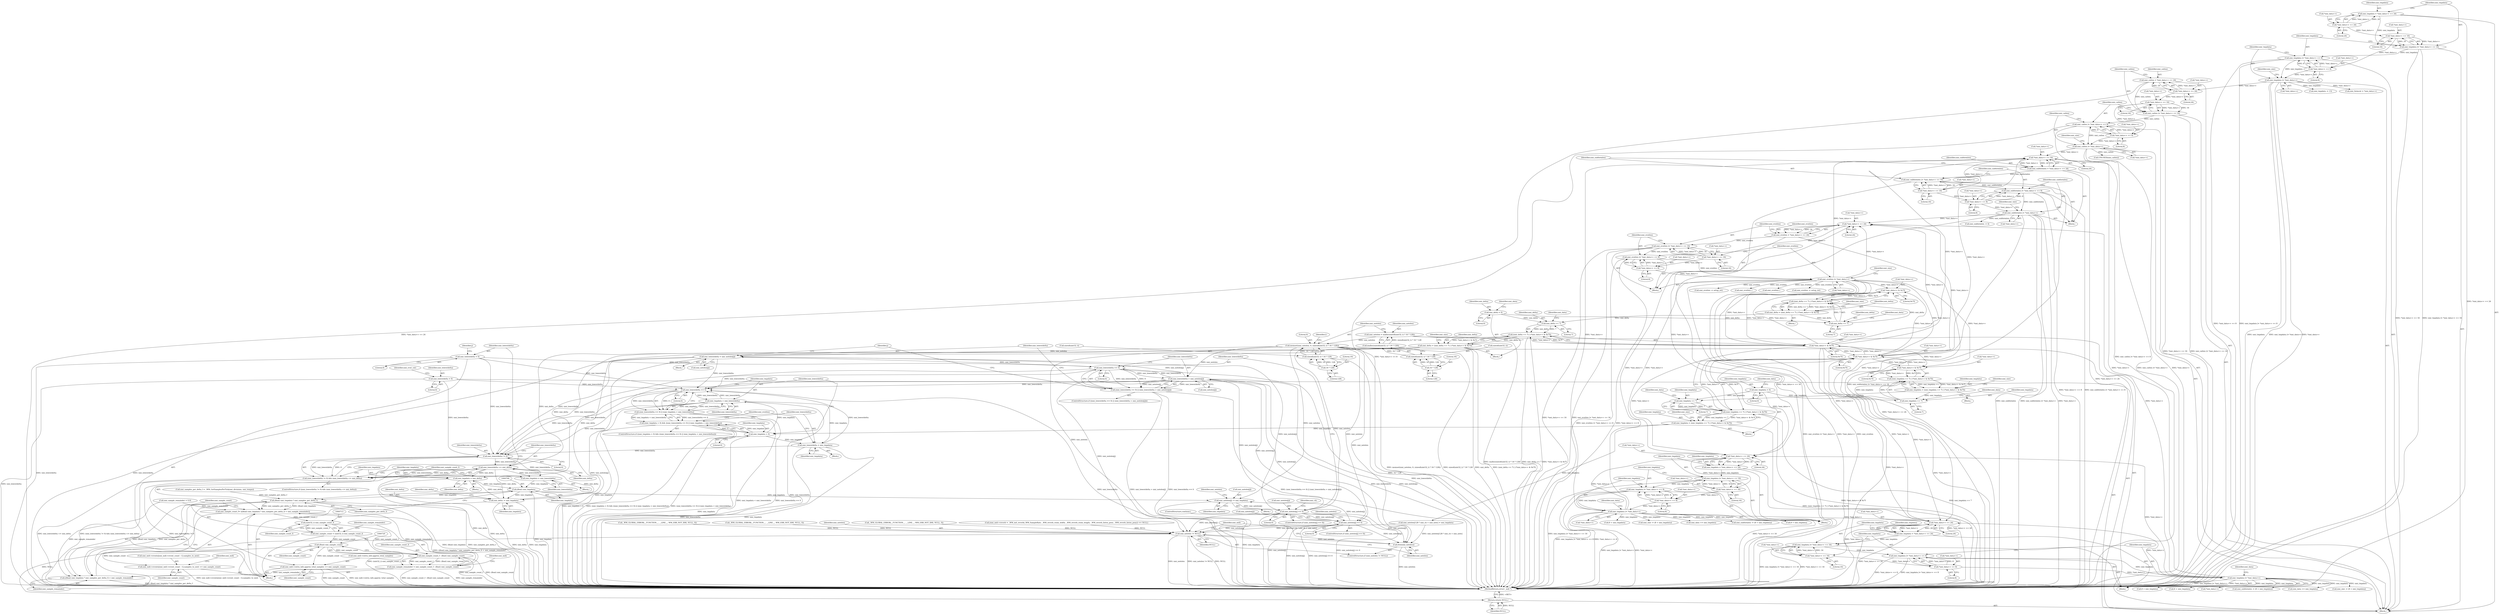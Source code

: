 digraph "0_wildmidi_660b513d99bced8783a4a5984ac2f742c74ebbdd_3@pointer" {
"1000806" [label="(Call,xmi_lowestdelta = xmi_notelen[j])"];
"1000800" [label="(Call,xmi_lowestdelta > xmi_notelen[j])"];
"1000797" [label="(Call,xmi_lowestdelta == 0)"];
"1000806" [label="(Call,xmi_lowestdelta = xmi_notelen[j])"];
"1000390" [label="(Call,memset(xmi_notelen, 0, (sizeof(uint32_t) * 16 * 128)))"];
"1000381" [label="(Call,xmi_notelen = malloc(sizeof(uint32_t) * 16 * 128))"];
"1000383" [label="(Call,malloc(sizeof(uint32_t) * 16 * 128))"];
"1000384" [label="(Call,sizeof(uint32_t) * 16 * 128)"];
"1000387" [label="(Call,16 * 128)"];
"1000393" [label="(Call,sizeof(uint32_t) * 16 * 128)"];
"1000396" [label="(Call,16 * 128)"];
"1000770" [label="(Call,xmi_notelen[j] == 0)"];
"1000764" [label="(Call,xmi_notelen[j] -= xmi_tmpdata)"];
"1000705" [label="(Call,(float) xmi_tmpdata)"];
"1000698" [label="(Call,xmi_tmpdata = xmi_delta)"];
"1000665" [label="(Call,xmi_delta = (xmi_delta << 7) | (*xmi_data++ & 0x7f))"];
"1000667" [label="(Call,(xmi_delta << 7) | (*xmi_data++ & 0x7f))"];
"1000668" [label="(Call,xmi_delta << 7)"];
"1000648" [label="(Call,xmi_delta = (xmi_delta << 7) | (*xmi_data++ & 0x7f))"];
"1000650" [label="(Call,(xmi_delta << 7) | (*xmi_data++ & 0x7f))"];
"1000651" [label="(Call,xmi_delta << 7)"];
"1000633" [label="(Call,xmi_delta = 0)"];
"1000654" [label="(Call,*xmi_data++ & 0x7f)"];
"1000920" [label="(Call,*xmi_data++ & 0x7f)"];
"1000903" [label="(Call,*xmi_data++ & 0x7f)"];
"1000614" [label="(Call,xmi_evntlen |= *xmi_data++)"];
"1000607" [label="(Call,xmi_evntlen |= *xmi_data++ << 8)"];
"1000600" [label="(Call,xmi_evntlen |= *xmi_data++ << 16)"];
"1000593" [label="(Call,xmi_evntlen = *xmi_data++ << 24)"];
"1000595" [label="(Call,*xmi_data++ << 24)"];
"1000512" [label="(Call,xmi_tmpdata |= *xmi_data++)"];
"1000505" [label="(Call,xmi_tmpdata |= *xmi_data++ << 8)"];
"1000498" [label="(Call,xmi_tmpdata |= *xmi_data++ << 16)"];
"1000491" [label="(Call,xmi_tmpdata = *xmi_data++ << 24)"];
"1000493" [label="(Call,*xmi_data++ << 24)"];
"1000671" [label="(Call,*xmi_data++ & 0x7f)"];
"1000562" [label="(Call,xmi_tmpdata |= *xmi_data++)"];
"1000555" [label="(Call,xmi_tmpdata |= *xmi_data++ << 8)"];
"1000548" [label="(Call,xmi_tmpdata |= *xmi_data++ << 16)"];
"1000541" [label="(Call,xmi_tmpdata = *xmi_data++ << 24)"];
"1000543" [label="(Call,*xmi_data++ << 24)"];
"1000449" [label="(Call,xmi_subformlen |= *xmi_data++)"];
"1000442" [label="(Call,xmi_subformlen |= *xmi_data++ << 8)"];
"1000435" [label="(Call,xmi_subformlen |= *xmi_data++ << 16)"];
"1000428" [label="(Call,xmi_subformlen = *xmi_data++ << 24)"];
"1000430" [label="(Call,*xmi_data++ << 24)"];
"1000337" [label="(Call,xmi_catlen |= *xmi_data++)"];
"1000330" [label="(Call,xmi_catlen |= *xmi_data++ << 8)"];
"1000323" [label="(Call,xmi_catlen |= *xmi_data++ << 16)"];
"1000316" [label="(Call,xmi_catlen = *xmi_data++ << 24)"];
"1000318" [label="(Call,*xmi_data++ << 24)"];
"1000233" [label="(Call,xmi_tmpdata |= *xmi_data++)"];
"1000226" [label="(Call,xmi_tmpdata |= *xmi_data++ << 8)"];
"1000219" [label="(Call,xmi_tmpdata |= *xmi_data++ << 16)"];
"1000212" [label="(Call,xmi_tmpdata = *xmi_data++ << 24)"];
"1000214" [label="(Call,*xmi_data++ << 24)"];
"1000221" [label="(Call,*xmi_data++ << 16)"];
"1000228" [label="(Call,*xmi_data++ << 8)"];
"1000325" [label="(Call,*xmi_data++ << 16)"];
"1000332" [label="(Call,*xmi_data++ << 8)"];
"1000437" [label="(Call,*xmi_data++ << 16)"];
"1000444" [label="(Call,*xmi_data++ << 8)"];
"1000550" [label="(Call,*xmi_data++ << 16)"];
"1000557" [label="(Call,*xmi_data++ << 8)"];
"1000500" [label="(Call,*xmi_data++ << 16)"];
"1000507" [label="(Call,*xmi_data++ << 8)"];
"1000602" [label="(Call,*xmi_data++ << 16)"];
"1000609" [label="(Call,*xmi_data++ << 8)"];
"1000811" [label="(Call,xmi_delta -= xmi_tmpdata)"];
"1000689" [label="(Call,xmi_lowestdelta <= xmi_delta)"];
"1000686" [label="(Call,xmi_lowestdelta != 0)"];
"1000185" [label="(Call,xmi_lowestdelta = 0)"];
"1000949" [label="(Call,xmi_tmpdata < xmi_lowestdelta)"];
"1000942" [label="(Call,xmi_tmpdata > 0)"];
"1000914" [label="(Call,xmi_tmpdata = (xmi_tmpdata << 7) | (*xmi_data++ & 0x7f))"];
"1000916" [label="(Call,(xmi_tmpdata << 7) | (*xmi_data++ & 0x7f))"];
"1000917" [label="(Call,xmi_tmpdata << 7)"];
"1000882" [label="(Call,xmi_tmpdata = 0)"];
"1000897" [label="(Call,xmi_tmpdata = (xmi_tmpdata << 7) | (*xmi_data++ & 0x7f))"];
"1000899" [label="(Call,(xmi_tmpdata << 7) | (*xmi_data++ & 0x7f))"];
"1000900" [label="(Call,xmi_tmpdata << 7)"];
"1000946" [label="(Call,xmi_lowestdelta == 0)"];
"1000742" [label="(Call,xmi_lowestdelta = 0)"];
"1000953" [label="(Call,xmi_lowestdelta = xmi_tmpdata)"];
"1000693" [label="(Call,xmi_tmpdata = xmi_lowestdelta)"];
"1000758" [label="(Call,xmi_notelen[j] == 0)"];
"1000685" [label="(Call,(xmi_lowestdelta != 0) && (xmi_lowestdelta <= xmi_delta))"];
"1000704" [label="(Call,(float) xmi_tmpdata * xmi_samples_per_delta_f)"];
"1000701" [label="(Call,xmi_sample_count_f= (((float) xmi_tmpdata * xmi_samples_per_delta_f) + xmi_sample_remainder))"];
"1000712" [label="(Call,(uint32_t) xmi_sample_count_f)"];
"1000710" [label="(Call,xmi_sample_count = (uint32_t) xmi_sample_count_f)"];
"1000719" [label="(Call,(float) xmi_sample_count)"];
"1000717" [label="(Call,xmi_sample_count_f - (float) xmi_sample_count)"];
"1000715" [label="(Call,xmi_sample_remainder = xmi_sample_count_f - (float) xmi_sample_count)"];
"1000703" [label="(Call,((float) xmi_tmpdata * xmi_samples_per_delta_f) + xmi_sample_remainder)"];
"1000722" [label="(Call,xmi_mdi->events[xmi_mdi->event_count - 1].samples_to_next += xmi_sample_count)"];
"1000735" [label="(Call,xmi_mdi->extra_info.approx_total_samples += xmi_sample_count)"];
"1001044" [label="(Call,xmi_notelen != NULL)"];
"1001047" [label="(Call,free(xmi_notelen))"];
"1001057" [label="(Return,return NULL;)"];
"1000796" [label="(Call,(xmi_lowestdelta == 0) || (xmi_lowestdelta > xmi_notelen[j]))"];
"1000945" [label="(Call,(xmi_lowestdelta == 0) || (xmi_tmpdata < xmi_lowestdelta))"];
"1000941" [label="(Call,(xmi_tmpdata > 0) && ((xmi_lowestdelta == 0) || (xmi_tmpdata < xmi_lowestdelta)))"];
"1000572" [label="(Call,8 + xmi_tmpdata)"];
"1000919" [label="(Literal,7)"];
"1001047" [label="(Call,free(xmi_notelen))"];
"1000564" [label="(Call,*xmi_data++)"];
"1000326" [label="(Call,*xmi_data++)"];
"1000385" [label="(Call,sizeof(uint32_t))"];
"1000714" [label="(Identifier,xmi_sample_count_f)"];
"1000796" [label="(Call,(xmi_lowestdelta == 0) || (xmi_lowestdelta > xmi_notelen[j]))"];
"1000711" [label="(Identifier,xmi_sample_count)"];
"1000943" [label="(Identifier,xmi_tmpdata)"];
"1000445" [label="(Call,*xmi_data++)"];
"1000717" [label="(Call,xmi_sample_count_f - (float) xmi_sample_count)"];
"1000220" [label="(Identifier,xmi_tmpdata)"];
"1000741" [label="(Identifier,xmi_sample_count)"];
"1000186" [label="(Identifier,xmi_lowestdelta)"];
"1000232" [label="(Literal,8)"];
"1000522" [label="(Call,8 + xmi_tmpdata)"];
"1000610" [label="(Call,*xmi_data++)"];
"1000212" [label="(Call,xmi_tmpdata = *xmi_data++ << 24)"];
"1000965" [label="(Call,xmi_evntlen -= setup_ret)"];
"1000381" [label="(Call,xmi_notelen = malloc(sizeof(uint32_t) * 16 * 128))"];
"1000652" [label="(Identifier,xmi_delta)"];
"1000487" [label="(Block,)"];
"1000661" [label="(Call,xmi_evntlen--)"];
"1000498" [label="(Call,xmi_tmpdata |= *xmi_data++ << 16)"];
"1000671" [label="(Call,*xmi_data++ & 0x7f)"];
"1000213" [label="(Identifier,xmi_tmpdata)"];
"1000505" [label="(Call,xmi_tmpdata |= *xmi_data++ << 8)"];
"1000944" [label="(Literal,0)"];
"1000695" [label="(Identifier,xmi_lowestdelta)"];
"1000219" [label="(Call,xmi_tmpdata |= *xmi_data++ << 16)"];
"1000688" [label="(Literal,0)"];
"1000858" [label="(Block,)"];
"1000609" [label="(Call,*xmi_data++ << 8)"];
"1000494" [label="(Call,*xmi_data++)"];
"1000390" [label="(Call,memset(xmi_notelen, 0, (sizeof(uint32_t) * 16 * 128)))"];
"1000920" [label="(Call,*xmi_data++ & 0x7f)"];
"1000548" [label="(Call,xmi_tmpdata |= *xmi_data++ << 16)"];
"1000909" [label="(Identifier,xmi_size)"];
"1000747" [label="(Identifier,j)"];
"1000726" [label="(Identifier,xmi_mdi)"];
"1000441" [label="(Literal,16)"];
"1000511" [label="(Literal,8)"];
"1000608" [label="(Identifier,xmi_evntlen)"];
"1000952" [label="(Block,)"];
"1000678" [label="(Call,xmi_evntlen--)"];
"1000635" [label="(Literal,0)"];
"1000541" [label="(Call,xmi_tmpdata = *xmi_data++ << 24)"];
"1000690" [label="(Identifier,xmi_lowestdelta)"];
"1000950" [label="(Identifier,xmi_tmpdata)"];
"1000814" [label="(Identifier,xmi_delta)"];
"1000514" [label="(Call,*xmi_data++)"];
"1000904" [label="(Call,*xmi_data++)"];
"1000228" [label="(Call,*xmi_data++ << 8)"];
"1000948" [label="(Literal,0)"];
"1000587" [label="(Block,)"];
"1000233" [label="(Call,xmi_tmpdata |= *xmi_data++)"];
"1000634" [label="(Identifier,xmi_delta)"];
"1000946" [label="(Call,xmi_lowestdelta == 0)"];
"1000762" [label="(Literal,0)"];
"1000537" [label="(Block,)"];
"1000463" [label="(Call,_WM_GLOBAL_ERROR(__FUNCTION__, __LINE__, WM_ERR_NOT_XMI, NULL, 0))"];
"1000801" [label="(Identifier,xmi_lowestdelta)"];
"1000639" [label="(Identifier,xmi_data)"];
"1000647" [label="(Block,)"];
"1000800" [label="(Call,xmi_lowestdelta > xmi_notelen[j])"];
"1000669" [label="(Identifier,xmi_delta)"];
"1000234" [label="(Identifier,xmi_tmpdata)"];
"1000431" [label="(Call,*xmi_data++)"];
"1000906" [label="(Identifier,xmi_data)"];
"1000709" [label="(Identifier,xmi_sample_remainder)"];
"1000675" [label="(Literal,0x7f)"];
"1001046" [label="(Identifier,NULL)"];
"1001057" [label="(Return,return NULL;)"];
"1000924" [label="(Literal,0x7f)"];
"1000811" [label="(Call,xmi_delta -= xmi_tmpdata)"];
"1000227" [label="(Identifier,xmi_tmpdata)"];
"1000568" [label="(Identifier,xmi_data)"];
"1000685" [label="(Call,(xmi_lowestdelta != 0) && (xmi_lowestdelta <= xmi_delta))"];
"1000772" [label="(Identifier,xmi_notelen)"];
"1000325" [label="(Call,*xmi_data++ << 16)"];
"1000755" [label="(Identifier,j)"];
"1000512" [label="(Call,xmi_tmpdata |= *xmi_data++)"];
"1000983" [label="(Call,(xmi_mdi->reverb = _WM_init_reverb(_WM_SampleRate, _WM_reverb_room_width, _WM_reverb_room_length, _WM_reverb_listen_posx, _WM_reverb_listen_posy)) == NULL)"];
"1000734" [label="(Identifier,xmi_sample_count)"];
"1000758" [label="(Call,xmi_notelen[j] == 0)"];
"1000287" [label="(Call,xmi_tmpdata -= 13)"];
"1000897" [label="(Call,xmi_tmpdata = (xmi_tmpdata << 7) | (*xmi_data++ & 0x7f))"];
"1000683" [label="(Block,)"];
"1000923" [label="(Identifier,xmi_data)"];
"1000319" [label="(Call,*xmi_data++)"];
"1000942" [label="(Call,xmi_tmpdata > 0)"];
"1000971" [label="(Identifier,xmi_evntlen)"];
"1000649" [label="(Identifier,xmi_delta)"];
"1000766" [label="(Identifier,xmi_notelen)"];
"1000595" [label="(Call,*xmi_data++ << 24)"];
"1000401" [label="(Identifier,i)"];
"1000593" [label="(Call,xmi_evntlen = *xmi_data++ << 24)"];
"1000738" [label="(Identifier,xmi_mdi)"];
"1000799" [label="(Literal,0)"];
"1000700" [label="(Identifier,xmi_delta)"];
"1000603" [label="(Call,*xmi_data++)"];
"1000398" [label="(Literal,128)"];
"1000513" [label="(Identifier,xmi_tmpdata)"];
"1000331" [label="(Identifier,xmi_catlen)"];
"1000215" [label="(Call,*xmi_data++)"];
"1000947" [label="(Identifier,xmi_lowestdelta)"];
"1000940" [label="(ControlStructure,if ((xmi_tmpdata > 0) && ((xmi_lowestdelta == 0) || (xmi_tmpdata < xmi_lowestdelta))))"];
"1000653" [label="(Literal,7)"];
"1000769" [label="(ControlStructure,if (xmi_notelen[j] == 0))"];
"1000527" [label="(Call,8 + xmi_tmpdata)"];
"1000323" [label="(Call,xmi_catlen |= *xmi_data++ << 16)"];
"1000443" [label="(Identifier,xmi_subformlen)"];
"1000883" [label="(Identifier,xmi_tmpdata)"];
"1000520" [label="(Call,xmi_size -= (8 + xmi_tmpdata))"];
"1000712" [label="(Call,(uint32_t) xmi_sample_count_f)"];
"1000596" [label="(Call,*xmi_data++)"];
"1000719" [label="(Call,(float) xmi_sample_count)"];
"1000650" [label="(Call,(xmi_delta << 7) | (*xmi_data++ & 0x7f))"];
"1000672" [label="(Call,*xmi_data++)"];
"1000575" [label="(Call,xmi_subformlen -= (8 + xmi_tmpdata))"];
"1000492" [label="(Identifier,xmi_tmpdata)"];
"1000542" [label="(Identifier,xmi_tmpdata)"];
"1000876" [label="(Call,xmi_evntlen -= setup_ret)"];
"1000918" [label="(Identifier,xmi_tmpdata)"];
"1000955" [label="(Identifier,xmi_tmpdata)"];
"1000765" [label="(Call,xmi_notelen[j])"];
"1000557" [label="(Call,*xmi_data++ << 8)"];
"1000707" [label="(Identifier,xmi_tmpdata)"];
"1000917" [label="(Call,xmi_tmpdata << 7)"];
"1000544" [label="(Call,*xmi_data++)"];
"1000805" [label="(Block,)"];
"1001051" [label="(Identifier,xmi_mdi)"];
"1000415" [label="(Call,_WM_GLOBAL_ERROR(__FUNCTION__, __LINE__, WM_ERR_NOT_XMI, NULL, 0))"];
"1000451" [label="(Call,*xmi_data++)"];
"1000428" [label="(Call,xmi_subformlen = *xmi_data++ << 24)"];
"1000383" [label="(Call,malloc(sizeof(uint32_t) * 16 * 128))"];
"1000702" [label="(Identifier,xmi_sample_count_f)"];
"1000226" [label="(Call,xmi_tmpdata |= *xmi_data++ << 8)"];
"1000438" [label="(Call,*xmi_data++)"];
"1000547" [label="(Literal,24)"];
"1000614" [label="(Call,xmi_evntlen |= *xmi_data++)"];
"1000343" [label="(Identifier,xmi_size)"];
"1000807" [label="(Identifier,xmi_lowestdelta)"];
"1000558" [label="(Call,*xmi_data++)"];
"1000607" [label="(Call,xmi_evntlen |= *xmi_data++ << 8)"];
"1000703" [label="(Call,((float) xmi_tmpdata * xmi_samples_per_delta_f) + xmi_sample_remainder)"];
"1000670" [label="(Literal,7)"];
"1000802" [label="(Call,xmi_notelen[j])"];
"1000797" [label="(Call,xmi_lowestdelta == 0)"];
"1000941" [label="(Call,(xmi_tmpdata > 0) && ((xmi_lowestdelta == 0) || (xmi_tmpdata < xmi_lowestdelta)))"];
"1000687" [label="(Identifier,xmi_lowestdelta)"];
"1000318" [label="(Call,*xmi_data++ << 24)"];
"1000914" [label="(Call,xmi_tmpdata = (xmi_tmpdata << 7) | (*xmi_data++ & 0x7f))"];
"1000926" [label="(Identifier,xmi_size)"];
"1000677" [label="(Identifier,xmi_size)"];
"1000648" [label="(Call,xmi_delta = (xmi_delta << 7) | (*xmi_data++ & 0x7f))"];
"1000658" [label="(Literal,0x7f)"];
"1000444" [label="(Call,*xmi_data++ << 8)"];
"1000436" [label="(Identifier,xmi_subformlen)"];
"1000387" [label="(Call,16 * 128)"];
"1000497" [label="(Literal,24)"];
"1000435" [label="(Call,xmi_subformlen |= *xmi_data++ << 16)"];
"1000901" [label="(Identifier,xmi_tmpdata)"];
"1000721" [label="(Identifier,xmi_sample_count)"];
"1000437" [label="(Call,*xmi_data++ << 16)"];
"1000330" [label="(Call,xmi_catlen |= *xmi_data++ << 8)"];
"1000771" [label="(Call,xmi_notelen[j])"];
"1000491" [label="(Call,xmi_tmpdata = *xmi_data++ << 24)"];
"1000345" [label="(Call,UNUSED(xmi_catlen))"];
"1000551" [label="(Call,*xmi_data++)"];
"1000763" [label="(ControlStructure,continue;)"];
"1000710" [label="(Call,xmi_sample_count = (uint32_t) xmi_sample_count_f)"];
"1000813" [label="(Identifier,xmi_tmpdata)"];
"1000602" [label="(Call,*xmi_data++ << 16)"];
"1000666" [label="(Identifier,xmi_delta)"];
"1000517" [label="(Call,xmi_data += xmi_tmpdata)"];
"1000222" [label="(Call,*xmi_data++)"];
"1000600" [label="(Call,xmi_evntlen |= *xmi_data++ << 16)"];
"1000448" [label="(Literal,8)"];
"1000157" [label="(Call,xmi_sample_remainder = 0.0)"];
"1000945" [label="(Call,(xmi_lowestdelta == 0) || (xmi_tmpdata < xmi_lowestdelta))"];
"1000742" [label="(Call,xmi_lowestdelta = 0)"];
"1000949" [label="(Call,xmi_tmpdata < xmi_lowestdelta)"];
"1000190" [label="(Identifier,xmi_evnt_cnt)"];
"1000915" [label="(Identifier,xmi_tmpdata)"];
"1000337" [label="(Call,xmi_catlen |= *xmi_data++)"];
"1001058" [label="(Identifier,NULL)"];
"1000902" [label="(Literal,7)"];
"1000449" [label="(Call,xmi_subformlen |= *xmi_data++)"];
"1000722" [label="(Call,xmi_mdi->events[xmi_mdi->event_count - 1].samples_to_next += xmi_sample_count)"];
"1001045" [label="(Identifier,xmi_notelen)"];
"1000777" [label="(Identifier,xmi_ch)"];
"1000393" [label="(Call,sizeof(uint32_t) * 16 * 128)"];
"1000744" [label="(Literal,0)"];
"1000376" [label="(Call,xmi_samples_per_delta_f = _WM_GetSamplesPerTick(xmi_divisions, xmi_tempo))"];
"1000888" [label="(Identifier,xmi_data)"];
"1000795" [label="(ControlStructure,if ((xmi_lowestdelta == 0) || (xmi_lowestdelta > xmi_notelen[j])))"];
"1000554" [label="(Literal,16)"];
"1000107" [label="(Block,)"];
"1000567" [label="(Call,xmi_data += xmi_tmpdata)"];
"1000931" [label="(Call,xmi_notelen[128 * xmi_ch + xmi_note] = xmi_tmpdata)"];
"1000699" [label="(Identifier,xmi_tmpdata)"];
"1000549" [label="(Identifier,xmi_tmpdata)"];
"1000613" [label="(Literal,8)"];
"1000655" [label="(Call,*xmi_data++)"];
"1000476" [label="(Call,xmi_subformlen -= 4)"];
"1000563" [label="(Identifier,xmi_tmpdata)"];
"1000692" [label="(Block,)"];
"1000665" [label="(Call,xmi_delta = (xmi_delta << 7) | (*xmi_data++ & 0x7f))"];
"1000329" [label="(Literal,16)"];
"1000896" [label="(Block,)"];
"1000338" [label="(Identifier,xmi_catlen)"];
"1000507" [label="(Call,*xmi_data++ << 8)"];
"1000757" [label="(ControlStructure,if (xmi_notelen[j] == 0))"];
"1000525" [label="(Call,xmi_subformlen -= (8 + xmi_tmpdata))"];
"1001048" [label="(Identifier,xmi_notelen)"];
"1000689" [label="(Call,xmi_lowestdelta <= xmi_delta)"];
"1000704" [label="(Call,(float) xmi_tmpdata * xmi_samples_per_delta_f)"];
"1000408" [label="(Block,)"];
"1000715" [label="(Call,xmi_sample_remainder = xmi_sample_count_f - (float) xmi_sample_count)"];
"1000768" [label="(Identifier,xmi_tmpdata)"];
"1000684" [label="(ControlStructure,if ((xmi_lowestdelta != 0) && (xmi_lowestdelta <= xmi_delta)))"];
"1000657" [label="(Identifier,xmi_data)"];
"1000974" [label="(Call,_WM_GLOBAL_ERROR(__FUNCTION__, __LINE__, WM_ERR_NOT_XMI, NULL, 0))"];
"1000705" [label="(Call,(float) xmi_tmpdata)"];
"1000317" [label="(Identifier,xmi_catlen)"];
"1000601" [label="(Identifier,xmi_evntlen)"];
"1000394" [label="(Call,sizeof(uint32_t))"];
"1000774" [label="(Literal,0)"];
"1000686" [label="(Call,xmi_lowestdelta != 0)"];
"1000708" [label="(Identifier,xmi_samples_per_delta_f)"];
"1000543" [label="(Call,*xmi_data++ << 24)"];
"1000336" [label="(Literal,8)"];
"1000389" [label="(Literal,128)"];
"1000697" [label="(Block,)"];
"1000756" [label="(Block,)"];
"1000384" [label="(Call,sizeof(uint32_t) * 16 * 128)"];
"1000916" [label="(Call,(xmi_tmpdata << 7) | (*xmi_data++ & 0x7f))"];
"1000392" [label="(Literal,0)"];
"1000324" [label="(Identifier,xmi_catlen)"];
"1000759" [label="(Call,xmi_notelen[j])"];
"1000667" [label="(Call,(xmi_delta << 7) | (*xmi_data++ & 0x7f))"];
"1000674" [label="(Identifier,xmi_data)"];
"1000388" [label="(Literal,16)"];
"1000382" [label="(Identifier,xmi_notelen)"];
"1000562" [label="(Call,xmi_tmpdata |= *xmi_data++)"];
"1000691" [label="(Identifier,xmi_delta)"];
"1000316" [label="(Call,xmi_catlen = *xmi_data++ << 24)"];
"1001059" [label="(MethodReturn,struct _mdi *)"];
"1000693" [label="(Call,xmi_tmpdata = xmi_lowestdelta)"];
"1000633" [label="(Call,xmi_delta = 0)"];
"1000903" [label="(Call,*xmi_data++ & 0x7f)"];
"1000798" [label="(Identifier,xmi_lowestdelta)"];
"1000500" [label="(Call,*xmi_data++ << 16)"];
"1000570" [label="(Call,xmi_size -= (8 + xmi_tmpdata))"];
"1000267" [label="(Call,xmi_formcnt = *xmi_data++)"];
"1000221" [label="(Call,*xmi_data++ << 16)"];
"1000718" [label="(Identifier,xmi_sample_count_f)"];
"1000577" [label="(Call,8 + xmi_tmpdata)"];
"1000900" [label="(Call,xmi_tmpdata << 7)"];
"1000332" [label="(Call,*xmi_data++ << 8)"];
"1000225" [label="(Literal,16)"];
"1000660" [label="(Identifier,xmi_size)"];
"1000518" [label="(Identifier,xmi_data)"];
"1000499" [label="(Identifier,xmi_tmpdata)"];
"1000694" [label="(Identifier,xmi_tmpdata)"];
"1000701" [label="(Call,xmi_sample_count_f= (((float) xmi_tmpdata * xmi_samples_per_delta_f) + xmi_sample_remainder))"];
"1000698" [label="(Call,xmi_tmpdata = xmi_delta)"];
"1000504" [label="(Literal,16)"];
"1000884" [label="(Literal,0)"];
"1000898" [label="(Identifier,xmi_tmpdata)"];
"1000716" [label="(Identifier,xmi_sample_remainder)"];
"1000616" [label="(Call,*xmi_data++)"];
"1000743" [label="(Identifier,xmi_lowestdelta)"];
"1000735" [label="(Call,xmi_mdi->extra_info.approx_total_samples += xmi_sample_count)"];
"1000214" [label="(Call,*xmi_data++ << 24)"];
"1000391" [label="(Identifier,xmi_notelen)"];
"1000561" [label="(Literal,8)"];
"1000501" [label="(Call,*xmi_data++)"];
"1000954" [label="(Identifier,xmi_lowestdelta)"];
"1000396" [label="(Call,16 * 128)"];
"1000953" [label="(Call,xmi_lowestdelta = xmi_tmpdata)"];
"1000229" [label="(Call,*xmi_data++)"];
"1000951" [label="(Identifier,xmi_lowestdelta)"];
"1000907" [label="(Literal,0x7f)"];
"1000556" [label="(Identifier,xmi_tmpdata)"];
"1000632" [label="(Block,)"];
"1000508" [label="(Call,*xmi_data++)"];
"1000187" [label="(Literal,0)"];
"1000764" [label="(Call,xmi_notelen[j] -= xmi_tmpdata)"];
"1000506" [label="(Identifier,xmi_tmpdata)"];
"1000429" [label="(Identifier,xmi_subformlen)"];
"1000322" [label="(Literal,24)"];
"1000235" [label="(Call,*xmi_data++)"];
"1000397" [label="(Literal,16)"];
"1000882" [label="(Call,xmi_tmpdata = 0)"];
"1001043" [label="(ControlStructure,if (xmi_notelen != NULL))"];
"1000723" [label="(Call,xmi_mdi->events[xmi_mdi->event_count - 1].samples_to_next)"];
"1000921" [label="(Call,*xmi_data++)"];
"1000808" [label="(Call,xmi_notelen[j])"];
"1000806" [label="(Call,xmi_lowestdelta = xmi_notelen[j])"];
"1000493" [label="(Call,*xmi_data++ << 24)"];
"1000620" [label="(Identifier,xmi_size)"];
"1000434" [label="(Literal,24)"];
"1000654" [label="(Call,*xmi_data++ & 0x7f)"];
"1000450" [label="(Identifier,xmi_subformlen)"];
"1000430" [label="(Call,*xmi_data++ << 24)"];
"1000550" [label="(Call,*xmi_data++ << 16)"];
"1000812" [label="(Identifier,xmi_delta)"];
"1000599" [label="(Literal,24)"];
"1000651" [label="(Call,xmi_delta << 7)"];
"1000455" [label="(Identifier,xmi_size)"];
"1000218" [label="(Literal,24)"];
"1000339" [label="(Call,*xmi_data++)"];
"1000668" [label="(Call,xmi_delta << 7)"];
"1000333" [label="(Call,*xmi_data++)"];
"1000606" [label="(Literal,16)"];
"1001044" [label="(Call,xmi_notelen != NULL)"];
"1000442" [label="(Call,xmi_subformlen |= *xmi_data++ << 8)"];
"1000185" [label="(Call,xmi_lowestdelta = 0)"];
"1000615" [label="(Identifier,xmi_evntlen)"];
"1000736" [label="(Call,xmi_mdi->extra_info.approx_total_samples)"];
"1000770" [label="(Call,xmi_notelen[j] == 0)"];
"1000899" [label="(Call,(xmi_tmpdata << 7) | (*xmi_data++ & 0x7f))"];
"1000239" [label="(Identifier,xmi_size)"];
"1000555" [label="(Call,xmi_tmpdata |= *xmi_data++ << 8)"];
"1000594" [label="(Identifier,xmi_evntlen)"];
"1000806" -> "1000805"  [label="AST: "];
"1000806" -> "1000808"  [label="CFG: "];
"1000807" -> "1000806"  [label="AST: "];
"1000808" -> "1000806"  [label="AST: "];
"1000755" -> "1000806"  [label="CFG: "];
"1000806" -> "1001059"  [label="DDG: xmi_lowestdelta"];
"1000806" -> "1001059"  [label="DDG: xmi_notelen[j]"];
"1000806" -> "1000686"  [label="DDG: xmi_lowestdelta"];
"1000806" -> "1000797"  [label="DDG: xmi_lowestdelta"];
"1000800" -> "1000806"  [label="DDG: xmi_notelen[j]"];
"1000390" -> "1000806"  [label="DDG: xmi_notelen"];
"1000770" -> "1000806"  [label="DDG: xmi_notelen[j]"];
"1000806" -> "1000946"  [label="DDG: xmi_lowestdelta"];
"1000800" -> "1000796"  [label="AST: "];
"1000800" -> "1000802"  [label="CFG: "];
"1000801" -> "1000800"  [label="AST: "];
"1000802" -> "1000800"  [label="AST: "];
"1000796" -> "1000800"  [label="CFG: "];
"1000800" -> "1001059"  [label="DDG: xmi_notelen[j]"];
"1000800" -> "1001059"  [label="DDG: xmi_lowestdelta"];
"1000800" -> "1000686"  [label="DDG: xmi_lowestdelta"];
"1000800" -> "1000758"  [label="DDG: xmi_notelen[j]"];
"1000800" -> "1000797"  [label="DDG: xmi_lowestdelta"];
"1000800" -> "1000796"  [label="DDG: xmi_lowestdelta"];
"1000800" -> "1000796"  [label="DDG: xmi_notelen[j]"];
"1000797" -> "1000800"  [label="DDG: xmi_lowestdelta"];
"1000390" -> "1000800"  [label="DDG: xmi_notelen"];
"1000770" -> "1000800"  [label="DDG: xmi_notelen[j]"];
"1000800" -> "1000946"  [label="DDG: xmi_lowestdelta"];
"1000800" -> "1001044"  [label="DDG: xmi_notelen[j]"];
"1000800" -> "1001047"  [label="DDG: xmi_notelen[j]"];
"1000797" -> "1000796"  [label="AST: "];
"1000797" -> "1000799"  [label="CFG: "];
"1000798" -> "1000797"  [label="AST: "];
"1000799" -> "1000797"  [label="AST: "];
"1000801" -> "1000797"  [label="CFG: "];
"1000796" -> "1000797"  [label="CFG: "];
"1000797" -> "1001059"  [label="DDG: xmi_lowestdelta"];
"1000797" -> "1000686"  [label="DDG: xmi_lowestdelta"];
"1000797" -> "1000796"  [label="DDG: xmi_lowestdelta"];
"1000797" -> "1000796"  [label="DDG: 0"];
"1000742" -> "1000797"  [label="DDG: xmi_lowestdelta"];
"1000797" -> "1000946"  [label="DDG: xmi_lowestdelta"];
"1000390" -> "1000107"  [label="AST: "];
"1000390" -> "1000393"  [label="CFG: "];
"1000391" -> "1000390"  [label="AST: "];
"1000392" -> "1000390"  [label="AST: "];
"1000393" -> "1000390"  [label="AST: "];
"1000401" -> "1000390"  [label="CFG: "];
"1000390" -> "1001059"  [label="DDG: sizeof(uint32_t) * 16 * 128"];
"1000390" -> "1001059"  [label="DDG: memset(xmi_notelen, 0, (sizeof(uint32_t) * 16 * 128))"];
"1000381" -> "1000390"  [label="DDG: xmi_notelen"];
"1000393" -> "1000390"  [label="DDG: 16 * 128"];
"1000390" -> "1000758"  [label="DDG: xmi_notelen"];
"1000390" -> "1000764"  [label="DDG: xmi_notelen"];
"1000390" -> "1000770"  [label="DDG: xmi_notelen"];
"1000390" -> "1001044"  [label="DDG: xmi_notelen"];
"1000390" -> "1001047"  [label="DDG: xmi_notelen"];
"1000381" -> "1000107"  [label="AST: "];
"1000381" -> "1000383"  [label="CFG: "];
"1000382" -> "1000381"  [label="AST: "];
"1000383" -> "1000381"  [label="AST: "];
"1000391" -> "1000381"  [label="CFG: "];
"1000381" -> "1001059"  [label="DDG: malloc(sizeof(uint32_t) * 16 * 128)"];
"1000383" -> "1000381"  [label="DDG: sizeof(uint32_t) * 16 * 128"];
"1000383" -> "1000384"  [label="CFG: "];
"1000384" -> "1000383"  [label="AST: "];
"1000384" -> "1000383"  [label="DDG: 16 * 128"];
"1000384" -> "1000387"  [label="CFG: "];
"1000385" -> "1000384"  [label="AST: "];
"1000387" -> "1000384"  [label="AST: "];
"1000387" -> "1000384"  [label="DDG: 16"];
"1000387" -> "1000384"  [label="DDG: 128"];
"1000387" -> "1000389"  [label="CFG: "];
"1000388" -> "1000387"  [label="AST: "];
"1000389" -> "1000387"  [label="AST: "];
"1000393" -> "1000396"  [label="CFG: "];
"1000394" -> "1000393"  [label="AST: "];
"1000396" -> "1000393"  [label="AST: "];
"1000393" -> "1001059"  [label="DDG: 16 * 128"];
"1000396" -> "1000393"  [label="DDG: 16"];
"1000396" -> "1000393"  [label="DDG: 128"];
"1000396" -> "1000398"  [label="CFG: "];
"1000397" -> "1000396"  [label="AST: "];
"1000398" -> "1000396"  [label="AST: "];
"1000770" -> "1000769"  [label="AST: "];
"1000770" -> "1000774"  [label="CFG: "];
"1000771" -> "1000770"  [label="AST: "];
"1000774" -> "1000770"  [label="AST: "];
"1000777" -> "1000770"  [label="CFG: "];
"1000798" -> "1000770"  [label="CFG: "];
"1000770" -> "1001059"  [label="DDG: xmi_notelen[j] == 0"];
"1000770" -> "1001059"  [label="DDG: xmi_notelen[j]"];
"1000770" -> "1000758"  [label="DDG: xmi_notelen[j]"];
"1000764" -> "1000770"  [label="DDG: xmi_notelen[j]"];
"1000770" -> "1001044"  [label="DDG: xmi_notelen[j]"];
"1000770" -> "1001047"  [label="DDG: xmi_notelen[j]"];
"1000764" -> "1000756"  [label="AST: "];
"1000764" -> "1000768"  [label="CFG: "];
"1000765" -> "1000764"  [label="AST: "];
"1000768" -> "1000764"  [label="AST: "];
"1000772" -> "1000764"  [label="CFG: "];
"1000764" -> "1001059"  [label="DDG: xmi_tmpdata"];
"1000705" -> "1000764"  [label="DDG: xmi_tmpdata"];
"1000758" -> "1000764"  [label="DDG: xmi_notelen[j]"];
"1000705" -> "1000704"  [label="AST: "];
"1000705" -> "1000707"  [label="CFG: "];
"1000706" -> "1000705"  [label="AST: "];
"1000707" -> "1000705"  [label="AST: "];
"1000708" -> "1000705"  [label="CFG: "];
"1000705" -> "1001059"  [label="DDG: xmi_tmpdata"];
"1000705" -> "1000704"  [label="DDG: xmi_tmpdata"];
"1000698" -> "1000705"  [label="DDG: xmi_tmpdata"];
"1000693" -> "1000705"  [label="DDG: xmi_tmpdata"];
"1000705" -> "1000811"  [label="DDG: xmi_tmpdata"];
"1000698" -> "1000697"  [label="AST: "];
"1000698" -> "1000700"  [label="CFG: "];
"1000699" -> "1000698"  [label="AST: "];
"1000700" -> "1000698"  [label="AST: "];
"1000702" -> "1000698"  [label="CFG: "];
"1000698" -> "1001059"  [label="DDG: xmi_delta"];
"1000665" -> "1000698"  [label="DDG: xmi_delta"];
"1000811" -> "1000698"  [label="DDG: xmi_delta"];
"1000689" -> "1000698"  [label="DDG: xmi_delta"];
"1000665" -> "1000632"  [label="AST: "];
"1000665" -> "1000667"  [label="CFG: "];
"1000666" -> "1000665"  [label="AST: "];
"1000667" -> "1000665"  [label="AST: "];
"1000677" -> "1000665"  [label="CFG: "];
"1000665" -> "1001059"  [label="DDG: xmi_delta"];
"1000665" -> "1001059"  [label="DDG: (xmi_delta << 7) | (*xmi_data++ & 0x7f)"];
"1000667" -> "1000665"  [label="DDG: xmi_delta << 7"];
"1000667" -> "1000665"  [label="DDG: *xmi_data++ & 0x7f"];
"1000665" -> "1000689"  [label="DDG: xmi_delta"];
"1000665" -> "1000811"  [label="DDG: xmi_delta"];
"1000667" -> "1000671"  [label="CFG: "];
"1000668" -> "1000667"  [label="AST: "];
"1000671" -> "1000667"  [label="AST: "];
"1000667" -> "1001059"  [label="DDG: xmi_delta << 7"];
"1000667" -> "1001059"  [label="DDG: *xmi_data++ & 0x7f"];
"1000668" -> "1000667"  [label="DDG: xmi_delta"];
"1000668" -> "1000667"  [label="DDG: 7"];
"1000671" -> "1000667"  [label="DDG: *xmi_data++"];
"1000671" -> "1000667"  [label="DDG: 0x7f"];
"1000668" -> "1000670"  [label="CFG: "];
"1000669" -> "1000668"  [label="AST: "];
"1000670" -> "1000668"  [label="AST: "];
"1000674" -> "1000668"  [label="CFG: "];
"1000648" -> "1000668"  [label="DDG: xmi_delta"];
"1000633" -> "1000668"  [label="DDG: xmi_delta"];
"1000648" -> "1000647"  [label="AST: "];
"1000648" -> "1000650"  [label="CFG: "];
"1000649" -> "1000648"  [label="AST: "];
"1000650" -> "1000648"  [label="AST: "];
"1000660" -> "1000648"  [label="CFG: "];
"1000650" -> "1000648"  [label="DDG: xmi_delta << 7"];
"1000650" -> "1000648"  [label="DDG: *xmi_data++ & 0x7f"];
"1000648" -> "1000651"  [label="DDG: xmi_delta"];
"1000650" -> "1000654"  [label="CFG: "];
"1000651" -> "1000650"  [label="AST: "];
"1000654" -> "1000650"  [label="AST: "];
"1000651" -> "1000650"  [label="DDG: xmi_delta"];
"1000651" -> "1000650"  [label="DDG: 7"];
"1000654" -> "1000650"  [label="DDG: *xmi_data++"];
"1000654" -> "1000650"  [label="DDG: 0x7f"];
"1000651" -> "1000653"  [label="CFG: "];
"1000652" -> "1000651"  [label="AST: "];
"1000653" -> "1000651"  [label="AST: "];
"1000657" -> "1000651"  [label="CFG: "];
"1000633" -> "1000651"  [label="DDG: xmi_delta"];
"1000633" -> "1000632"  [label="AST: "];
"1000633" -> "1000635"  [label="CFG: "];
"1000634" -> "1000633"  [label="AST: "];
"1000635" -> "1000633"  [label="AST: "];
"1000639" -> "1000633"  [label="CFG: "];
"1000654" -> "1000658"  [label="CFG: "];
"1000655" -> "1000654"  [label="AST: "];
"1000658" -> "1000654"  [label="AST: "];
"1000920" -> "1000654"  [label="DDG: *xmi_data++"];
"1000614" -> "1000654"  [label="DDG: *xmi_data++"];
"1000671" -> "1000654"  [label="DDG: *xmi_data++"];
"1000654" -> "1000671"  [label="DDG: *xmi_data++"];
"1000920" -> "1000916"  [label="AST: "];
"1000920" -> "1000924"  [label="CFG: "];
"1000921" -> "1000920"  [label="AST: "];
"1000924" -> "1000920"  [label="AST: "];
"1000916" -> "1000920"  [label="CFG: "];
"1000920" -> "1001059"  [label="DDG: *xmi_data++"];
"1000920" -> "1000430"  [label="DDG: *xmi_data++"];
"1000920" -> "1000493"  [label="DDG: *xmi_data++"];
"1000920" -> "1000543"  [label="DDG: *xmi_data++"];
"1000920" -> "1000595"  [label="DDG: *xmi_data++"];
"1000920" -> "1000671"  [label="DDG: *xmi_data++"];
"1000920" -> "1000903"  [label="DDG: *xmi_data++"];
"1000920" -> "1000916"  [label="DDG: *xmi_data++"];
"1000920" -> "1000916"  [label="DDG: 0x7f"];
"1000903" -> "1000920"  [label="DDG: *xmi_data++"];
"1000614" -> "1000920"  [label="DDG: *xmi_data++"];
"1000671" -> "1000920"  [label="DDG: *xmi_data++"];
"1000903" -> "1000899"  [label="AST: "];
"1000903" -> "1000907"  [label="CFG: "];
"1000904" -> "1000903"  [label="AST: "];
"1000907" -> "1000903"  [label="AST: "];
"1000899" -> "1000903"  [label="CFG: "];
"1000903" -> "1000899"  [label="DDG: *xmi_data++"];
"1000903" -> "1000899"  [label="DDG: 0x7f"];
"1000614" -> "1000903"  [label="DDG: *xmi_data++"];
"1000671" -> "1000903"  [label="DDG: *xmi_data++"];
"1000614" -> "1000587"  [label="AST: "];
"1000614" -> "1000616"  [label="CFG: "];
"1000615" -> "1000614"  [label="AST: "];
"1000616" -> "1000614"  [label="AST: "];
"1000620" -> "1000614"  [label="CFG: "];
"1000614" -> "1001059"  [label="DDG: xmi_evntlen |= *xmi_data++"];
"1000614" -> "1001059"  [label="DDG: *xmi_data++"];
"1000614" -> "1001059"  [label="DDG: xmi_evntlen"];
"1000614" -> "1000430"  [label="DDG: *xmi_data++"];
"1000614" -> "1000493"  [label="DDG: *xmi_data++"];
"1000614" -> "1000543"  [label="DDG: *xmi_data++"];
"1000614" -> "1000595"  [label="DDG: *xmi_data++"];
"1000607" -> "1000614"  [label="DDG: xmi_evntlen"];
"1000609" -> "1000614"  [label="DDG: *xmi_data++"];
"1000614" -> "1000661"  [label="DDG: xmi_evntlen"];
"1000614" -> "1000671"  [label="DDG: *xmi_data++"];
"1000614" -> "1000678"  [label="DDG: xmi_evntlen"];
"1000614" -> "1000876"  [label="DDG: xmi_evntlen"];
"1000614" -> "1000965"  [label="DDG: xmi_evntlen"];
"1000607" -> "1000587"  [label="AST: "];
"1000607" -> "1000609"  [label="CFG: "];
"1000608" -> "1000607"  [label="AST: "];
"1000609" -> "1000607"  [label="AST: "];
"1000615" -> "1000607"  [label="CFG: "];
"1000607" -> "1001059"  [label="DDG: xmi_evntlen |= *xmi_data++ << 8"];
"1000607" -> "1001059"  [label="DDG: *xmi_data++ << 8"];
"1000600" -> "1000607"  [label="DDG: xmi_evntlen"];
"1000609" -> "1000607"  [label="DDG: *xmi_data++"];
"1000609" -> "1000607"  [label="DDG: 8"];
"1000600" -> "1000587"  [label="AST: "];
"1000600" -> "1000602"  [label="CFG: "];
"1000601" -> "1000600"  [label="AST: "];
"1000602" -> "1000600"  [label="AST: "];
"1000608" -> "1000600"  [label="CFG: "];
"1000600" -> "1001059"  [label="DDG: *xmi_data++ << 16"];
"1000600" -> "1001059"  [label="DDG: xmi_evntlen |= *xmi_data++ << 16"];
"1000593" -> "1000600"  [label="DDG: xmi_evntlen"];
"1000602" -> "1000600"  [label="DDG: *xmi_data++"];
"1000602" -> "1000600"  [label="DDG: 16"];
"1000593" -> "1000587"  [label="AST: "];
"1000593" -> "1000595"  [label="CFG: "];
"1000594" -> "1000593"  [label="AST: "];
"1000595" -> "1000593"  [label="AST: "];
"1000601" -> "1000593"  [label="CFG: "];
"1000593" -> "1001059"  [label="DDG: *xmi_data++ << 24"];
"1000595" -> "1000593"  [label="DDG: *xmi_data++"];
"1000595" -> "1000593"  [label="DDG: 24"];
"1000595" -> "1000599"  [label="CFG: "];
"1000596" -> "1000595"  [label="AST: "];
"1000599" -> "1000595"  [label="AST: "];
"1000512" -> "1000595"  [label="DDG: *xmi_data++"];
"1000671" -> "1000595"  [label="DDG: *xmi_data++"];
"1000562" -> "1000595"  [label="DDG: *xmi_data++"];
"1000449" -> "1000595"  [label="DDG: *xmi_data++"];
"1000595" -> "1000602"  [label="DDG: *xmi_data++"];
"1000512" -> "1000487"  [label="AST: "];
"1000512" -> "1000514"  [label="CFG: "];
"1000513" -> "1000512"  [label="AST: "];
"1000514" -> "1000512"  [label="AST: "];
"1000518" -> "1000512"  [label="CFG: "];
"1000512" -> "1001059"  [label="DDG: *xmi_data++"];
"1000512" -> "1001059"  [label="DDG: xmi_tmpdata |= *xmi_data++"];
"1000512" -> "1000430"  [label="DDG: *xmi_data++"];
"1000512" -> "1000493"  [label="DDG: *xmi_data++"];
"1000505" -> "1000512"  [label="DDG: xmi_tmpdata"];
"1000507" -> "1000512"  [label="DDG: *xmi_data++"];
"1000512" -> "1000517"  [label="DDG: xmi_tmpdata"];
"1000512" -> "1000520"  [label="DDG: xmi_tmpdata"];
"1000512" -> "1000522"  [label="DDG: xmi_tmpdata"];
"1000512" -> "1000525"  [label="DDG: xmi_tmpdata"];
"1000512" -> "1000527"  [label="DDG: xmi_tmpdata"];
"1000512" -> "1000543"  [label="DDG: *xmi_data++"];
"1000505" -> "1000487"  [label="AST: "];
"1000505" -> "1000507"  [label="CFG: "];
"1000506" -> "1000505"  [label="AST: "];
"1000507" -> "1000505"  [label="AST: "];
"1000513" -> "1000505"  [label="CFG: "];
"1000505" -> "1001059"  [label="DDG: *xmi_data++ << 8"];
"1000505" -> "1001059"  [label="DDG: xmi_tmpdata |= *xmi_data++ << 8"];
"1000498" -> "1000505"  [label="DDG: xmi_tmpdata"];
"1000507" -> "1000505"  [label="DDG: *xmi_data++"];
"1000507" -> "1000505"  [label="DDG: 8"];
"1000498" -> "1000487"  [label="AST: "];
"1000498" -> "1000500"  [label="CFG: "];
"1000499" -> "1000498"  [label="AST: "];
"1000500" -> "1000498"  [label="AST: "];
"1000506" -> "1000498"  [label="CFG: "];
"1000498" -> "1001059"  [label="DDG: xmi_tmpdata |= *xmi_data++ << 16"];
"1000498" -> "1001059"  [label="DDG: *xmi_data++ << 16"];
"1000491" -> "1000498"  [label="DDG: xmi_tmpdata"];
"1000500" -> "1000498"  [label="DDG: *xmi_data++"];
"1000500" -> "1000498"  [label="DDG: 16"];
"1000491" -> "1000487"  [label="AST: "];
"1000491" -> "1000493"  [label="CFG: "];
"1000492" -> "1000491"  [label="AST: "];
"1000493" -> "1000491"  [label="AST: "];
"1000499" -> "1000491"  [label="CFG: "];
"1000491" -> "1001059"  [label="DDG: *xmi_data++ << 24"];
"1000493" -> "1000491"  [label="DDG: *xmi_data++"];
"1000493" -> "1000491"  [label="DDG: 24"];
"1000493" -> "1000497"  [label="CFG: "];
"1000494" -> "1000493"  [label="AST: "];
"1000497" -> "1000493"  [label="AST: "];
"1000671" -> "1000493"  [label="DDG: *xmi_data++"];
"1000562" -> "1000493"  [label="DDG: *xmi_data++"];
"1000449" -> "1000493"  [label="DDG: *xmi_data++"];
"1000493" -> "1000500"  [label="DDG: *xmi_data++"];
"1000671" -> "1000675"  [label="CFG: "];
"1000672" -> "1000671"  [label="AST: "];
"1000675" -> "1000671"  [label="AST: "];
"1000671" -> "1001059"  [label="DDG: *xmi_data++"];
"1000671" -> "1000430"  [label="DDG: *xmi_data++"];
"1000671" -> "1000543"  [label="DDG: *xmi_data++"];
"1000562" -> "1000537"  [label="AST: "];
"1000562" -> "1000564"  [label="CFG: "];
"1000563" -> "1000562"  [label="AST: "];
"1000564" -> "1000562"  [label="AST: "];
"1000568" -> "1000562"  [label="CFG: "];
"1000562" -> "1001059"  [label="DDG: xmi_tmpdata |= *xmi_data++"];
"1000562" -> "1001059"  [label="DDG: *xmi_data++"];
"1000562" -> "1000430"  [label="DDG: *xmi_data++"];
"1000562" -> "1000543"  [label="DDG: *xmi_data++"];
"1000555" -> "1000562"  [label="DDG: xmi_tmpdata"];
"1000557" -> "1000562"  [label="DDG: *xmi_data++"];
"1000562" -> "1000567"  [label="DDG: xmi_tmpdata"];
"1000562" -> "1000570"  [label="DDG: xmi_tmpdata"];
"1000562" -> "1000572"  [label="DDG: xmi_tmpdata"];
"1000562" -> "1000575"  [label="DDG: xmi_tmpdata"];
"1000562" -> "1000577"  [label="DDG: xmi_tmpdata"];
"1000555" -> "1000537"  [label="AST: "];
"1000555" -> "1000557"  [label="CFG: "];
"1000556" -> "1000555"  [label="AST: "];
"1000557" -> "1000555"  [label="AST: "];
"1000563" -> "1000555"  [label="CFG: "];
"1000555" -> "1001059"  [label="DDG: *xmi_data++ << 8"];
"1000555" -> "1001059"  [label="DDG: xmi_tmpdata |= *xmi_data++ << 8"];
"1000548" -> "1000555"  [label="DDG: xmi_tmpdata"];
"1000557" -> "1000555"  [label="DDG: *xmi_data++"];
"1000557" -> "1000555"  [label="DDG: 8"];
"1000548" -> "1000537"  [label="AST: "];
"1000548" -> "1000550"  [label="CFG: "];
"1000549" -> "1000548"  [label="AST: "];
"1000550" -> "1000548"  [label="AST: "];
"1000556" -> "1000548"  [label="CFG: "];
"1000548" -> "1001059"  [label="DDG: *xmi_data++ << 16"];
"1000548" -> "1001059"  [label="DDG: xmi_tmpdata |= *xmi_data++ << 16"];
"1000541" -> "1000548"  [label="DDG: xmi_tmpdata"];
"1000550" -> "1000548"  [label="DDG: *xmi_data++"];
"1000550" -> "1000548"  [label="DDG: 16"];
"1000541" -> "1000537"  [label="AST: "];
"1000541" -> "1000543"  [label="CFG: "];
"1000542" -> "1000541"  [label="AST: "];
"1000543" -> "1000541"  [label="AST: "];
"1000549" -> "1000541"  [label="CFG: "];
"1000541" -> "1001059"  [label="DDG: *xmi_data++ << 24"];
"1000543" -> "1000541"  [label="DDG: *xmi_data++"];
"1000543" -> "1000541"  [label="DDG: 24"];
"1000543" -> "1000547"  [label="CFG: "];
"1000544" -> "1000543"  [label="AST: "];
"1000547" -> "1000543"  [label="AST: "];
"1000449" -> "1000543"  [label="DDG: *xmi_data++"];
"1000543" -> "1000550"  [label="DDG: *xmi_data++"];
"1000449" -> "1000408"  [label="AST: "];
"1000449" -> "1000451"  [label="CFG: "];
"1000450" -> "1000449"  [label="AST: "];
"1000451" -> "1000449"  [label="AST: "];
"1000455" -> "1000449"  [label="CFG: "];
"1000449" -> "1001059"  [label="DDG: xmi_subformlen"];
"1000449" -> "1001059"  [label="DDG: xmi_subformlen |= *xmi_data++"];
"1000449" -> "1001059"  [label="DDG: *xmi_data++"];
"1000442" -> "1000449"  [label="DDG: xmi_subformlen"];
"1000444" -> "1000449"  [label="DDG: *xmi_data++"];
"1000449" -> "1000476"  [label="DDG: xmi_subformlen"];
"1000442" -> "1000408"  [label="AST: "];
"1000442" -> "1000444"  [label="CFG: "];
"1000443" -> "1000442"  [label="AST: "];
"1000444" -> "1000442"  [label="AST: "];
"1000450" -> "1000442"  [label="CFG: "];
"1000442" -> "1001059"  [label="DDG: xmi_subformlen |= *xmi_data++ << 8"];
"1000442" -> "1001059"  [label="DDG: *xmi_data++ << 8"];
"1000435" -> "1000442"  [label="DDG: xmi_subformlen"];
"1000444" -> "1000442"  [label="DDG: *xmi_data++"];
"1000444" -> "1000442"  [label="DDG: 8"];
"1000435" -> "1000408"  [label="AST: "];
"1000435" -> "1000437"  [label="CFG: "];
"1000436" -> "1000435"  [label="AST: "];
"1000437" -> "1000435"  [label="AST: "];
"1000443" -> "1000435"  [label="CFG: "];
"1000435" -> "1001059"  [label="DDG: *xmi_data++ << 16"];
"1000435" -> "1001059"  [label="DDG: xmi_subformlen |= *xmi_data++ << 16"];
"1000428" -> "1000435"  [label="DDG: xmi_subformlen"];
"1000437" -> "1000435"  [label="DDG: *xmi_data++"];
"1000437" -> "1000435"  [label="DDG: 16"];
"1000428" -> "1000408"  [label="AST: "];
"1000428" -> "1000430"  [label="CFG: "];
"1000429" -> "1000428"  [label="AST: "];
"1000430" -> "1000428"  [label="AST: "];
"1000436" -> "1000428"  [label="CFG: "];
"1000428" -> "1001059"  [label="DDG: *xmi_data++ << 24"];
"1000430" -> "1000428"  [label="DDG: *xmi_data++"];
"1000430" -> "1000428"  [label="DDG: 24"];
"1000430" -> "1000434"  [label="CFG: "];
"1000431" -> "1000430"  [label="AST: "];
"1000434" -> "1000430"  [label="AST: "];
"1000337" -> "1000430"  [label="DDG: *xmi_data++"];
"1000430" -> "1000437"  [label="DDG: *xmi_data++"];
"1000337" -> "1000107"  [label="AST: "];
"1000337" -> "1000339"  [label="CFG: "];
"1000338" -> "1000337"  [label="AST: "];
"1000339" -> "1000337"  [label="AST: "];
"1000343" -> "1000337"  [label="CFG: "];
"1000337" -> "1001059"  [label="DDG: *xmi_data++"];
"1000337" -> "1001059"  [label="DDG: xmi_catlen |= *xmi_data++"];
"1000330" -> "1000337"  [label="DDG: xmi_catlen"];
"1000332" -> "1000337"  [label="DDG: *xmi_data++"];
"1000337" -> "1000345"  [label="DDG: xmi_catlen"];
"1000330" -> "1000107"  [label="AST: "];
"1000330" -> "1000332"  [label="CFG: "];
"1000331" -> "1000330"  [label="AST: "];
"1000332" -> "1000330"  [label="AST: "];
"1000338" -> "1000330"  [label="CFG: "];
"1000330" -> "1001059"  [label="DDG: *xmi_data++ << 8"];
"1000330" -> "1001059"  [label="DDG: xmi_catlen |= *xmi_data++ << 8"];
"1000323" -> "1000330"  [label="DDG: xmi_catlen"];
"1000332" -> "1000330"  [label="DDG: *xmi_data++"];
"1000332" -> "1000330"  [label="DDG: 8"];
"1000323" -> "1000107"  [label="AST: "];
"1000323" -> "1000325"  [label="CFG: "];
"1000324" -> "1000323"  [label="AST: "];
"1000325" -> "1000323"  [label="AST: "];
"1000331" -> "1000323"  [label="CFG: "];
"1000323" -> "1001059"  [label="DDG: *xmi_data++ << 16"];
"1000323" -> "1001059"  [label="DDG: xmi_catlen |= *xmi_data++ << 16"];
"1000316" -> "1000323"  [label="DDG: xmi_catlen"];
"1000325" -> "1000323"  [label="DDG: *xmi_data++"];
"1000325" -> "1000323"  [label="DDG: 16"];
"1000316" -> "1000107"  [label="AST: "];
"1000316" -> "1000318"  [label="CFG: "];
"1000317" -> "1000316"  [label="AST: "];
"1000318" -> "1000316"  [label="AST: "];
"1000324" -> "1000316"  [label="CFG: "];
"1000316" -> "1001059"  [label="DDG: *xmi_data++ << 24"];
"1000318" -> "1000316"  [label="DDG: *xmi_data++"];
"1000318" -> "1000316"  [label="DDG: 24"];
"1000318" -> "1000322"  [label="CFG: "];
"1000319" -> "1000318"  [label="AST: "];
"1000322" -> "1000318"  [label="AST: "];
"1000233" -> "1000318"  [label="DDG: *xmi_data++"];
"1000318" -> "1000325"  [label="DDG: *xmi_data++"];
"1000233" -> "1000107"  [label="AST: "];
"1000233" -> "1000235"  [label="CFG: "];
"1000234" -> "1000233"  [label="AST: "];
"1000235" -> "1000233"  [label="AST: "];
"1000239" -> "1000233"  [label="CFG: "];
"1000233" -> "1001059"  [label="DDG: xmi_tmpdata |= *xmi_data++"];
"1000233" -> "1001059"  [label="DDG: *xmi_data++"];
"1000233" -> "1001059"  [label="DDG: xmi_tmpdata"];
"1000226" -> "1000233"  [label="DDG: xmi_tmpdata"];
"1000228" -> "1000233"  [label="DDG: *xmi_data++"];
"1000233" -> "1000267"  [label="DDG: *xmi_data++"];
"1000233" -> "1000287"  [label="DDG: xmi_tmpdata"];
"1000226" -> "1000107"  [label="AST: "];
"1000226" -> "1000228"  [label="CFG: "];
"1000227" -> "1000226"  [label="AST: "];
"1000228" -> "1000226"  [label="AST: "];
"1000234" -> "1000226"  [label="CFG: "];
"1000226" -> "1001059"  [label="DDG: xmi_tmpdata |= *xmi_data++ << 8"];
"1000226" -> "1001059"  [label="DDG: *xmi_data++ << 8"];
"1000219" -> "1000226"  [label="DDG: xmi_tmpdata"];
"1000228" -> "1000226"  [label="DDG: *xmi_data++"];
"1000228" -> "1000226"  [label="DDG: 8"];
"1000219" -> "1000107"  [label="AST: "];
"1000219" -> "1000221"  [label="CFG: "];
"1000220" -> "1000219"  [label="AST: "];
"1000221" -> "1000219"  [label="AST: "];
"1000227" -> "1000219"  [label="CFG: "];
"1000219" -> "1001059"  [label="DDG: *xmi_data++ << 16"];
"1000219" -> "1001059"  [label="DDG: xmi_tmpdata |= *xmi_data++ << 16"];
"1000212" -> "1000219"  [label="DDG: xmi_tmpdata"];
"1000221" -> "1000219"  [label="DDG: *xmi_data++"];
"1000221" -> "1000219"  [label="DDG: 16"];
"1000212" -> "1000107"  [label="AST: "];
"1000212" -> "1000214"  [label="CFG: "];
"1000213" -> "1000212"  [label="AST: "];
"1000214" -> "1000212"  [label="AST: "];
"1000220" -> "1000212"  [label="CFG: "];
"1000212" -> "1001059"  [label="DDG: *xmi_data++ << 24"];
"1000214" -> "1000212"  [label="DDG: *xmi_data++"];
"1000214" -> "1000212"  [label="DDG: 24"];
"1000214" -> "1000218"  [label="CFG: "];
"1000215" -> "1000214"  [label="AST: "];
"1000218" -> "1000214"  [label="AST: "];
"1000214" -> "1000221"  [label="DDG: *xmi_data++"];
"1000221" -> "1000225"  [label="CFG: "];
"1000222" -> "1000221"  [label="AST: "];
"1000225" -> "1000221"  [label="AST: "];
"1000221" -> "1000228"  [label="DDG: *xmi_data++"];
"1000228" -> "1000232"  [label="CFG: "];
"1000229" -> "1000228"  [label="AST: "];
"1000232" -> "1000228"  [label="AST: "];
"1000325" -> "1000329"  [label="CFG: "];
"1000326" -> "1000325"  [label="AST: "];
"1000329" -> "1000325"  [label="AST: "];
"1000325" -> "1000332"  [label="DDG: *xmi_data++"];
"1000332" -> "1000336"  [label="CFG: "];
"1000333" -> "1000332"  [label="AST: "];
"1000336" -> "1000332"  [label="AST: "];
"1000437" -> "1000441"  [label="CFG: "];
"1000438" -> "1000437"  [label="AST: "];
"1000441" -> "1000437"  [label="AST: "];
"1000437" -> "1000444"  [label="DDG: *xmi_data++"];
"1000444" -> "1000448"  [label="CFG: "];
"1000445" -> "1000444"  [label="AST: "];
"1000448" -> "1000444"  [label="AST: "];
"1000550" -> "1000554"  [label="CFG: "];
"1000551" -> "1000550"  [label="AST: "];
"1000554" -> "1000550"  [label="AST: "];
"1000550" -> "1000557"  [label="DDG: *xmi_data++"];
"1000557" -> "1000561"  [label="CFG: "];
"1000558" -> "1000557"  [label="AST: "];
"1000561" -> "1000557"  [label="AST: "];
"1000500" -> "1000504"  [label="CFG: "];
"1000501" -> "1000500"  [label="AST: "];
"1000504" -> "1000500"  [label="AST: "];
"1000500" -> "1000507"  [label="DDG: *xmi_data++"];
"1000507" -> "1000511"  [label="CFG: "];
"1000508" -> "1000507"  [label="AST: "];
"1000511" -> "1000507"  [label="AST: "];
"1000602" -> "1000606"  [label="CFG: "];
"1000603" -> "1000602"  [label="AST: "];
"1000606" -> "1000602"  [label="AST: "];
"1000602" -> "1000609"  [label="DDG: *xmi_data++"];
"1000609" -> "1000613"  [label="CFG: "];
"1000610" -> "1000609"  [label="AST: "];
"1000613" -> "1000609"  [label="AST: "];
"1000811" -> "1000683"  [label="AST: "];
"1000811" -> "1000813"  [label="CFG: "];
"1000812" -> "1000811"  [label="AST: "];
"1000813" -> "1000811"  [label="AST: "];
"1000814" -> "1000811"  [label="CFG: "];
"1000811" -> "1001059"  [label="DDG: xmi_tmpdata"];
"1000811" -> "1001059"  [label="DDG: xmi_delta"];
"1000811" -> "1000689"  [label="DDG: xmi_delta"];
"1000689" -> "1000811"  [label="DDG: xmi_delta"];
"1000689" -> "1000685"  [label="AST: "];
"1000689" -> "1000691"  [label="CFG: "];
"1000690" -> "1000689"  [label="AST: "];
"1000691" -> "1000689"  [label="AST: "];
"1000685" -> "1000689"  [label="CFG: "];
"1000689" -> "1001059"  [label="DDG: xmi_delta"];
"1000689" -> "1000685"  [label="DDG: xmi_lowestdelta"];
"1000689" -> "1000685"  [label="DDG: xmi_delta"];
"1000686" -> "1000689"  [label="DDG: xmi_lowestdelta"];
"1000689" -> "1000693"  [label="DDG: xmi_lowestdelta"];
"1000686" -> "1000685"  [label="AST: "];
"1000686" -> "1000688"  [label="CFG: "];
"1000687" -> "1000686"  [label="AST: "];
"1000688" -> "1000686"  [label="AST: "];
"1000690" -> "1000686"  [label="CFG: "];
"1000685" -> "1000686"  [label="CFG: "];
"1000686" -> "1000685"  [label="DDG: xmi_lowestdelta"];
"1000686" -> "1000685"  [label="DDG: 0"];
"1000185" -> "1000686"  [label="DDG: xmi_lowestdelta"];
"1000949" -> "1000686"  [label="DDG: xmi_lowestdelta"];
"1000742" -> "1000686"  [label="DDG: xmi_lowestdelta"];
"1000946" -> "1000686"  [label="DDG: xmi_lowestdelta"];
"1000953" -> "1000686"  [label="DDG: xmi_lowestdelta"];
"1000686" -> "1000693"  [label="DDG: xmi_lowestdelta"];
"1000185" -> "1000107"  [label="AST: "];
"1000185" -> "1000187"  [label="CFG: "];
"1000186" -> "1000185"  [label="AST: "];
"1000187" -> "1000185"  [label="AST: "];
"1000190" -> "1000185"  [label="CFG: "];
"1000185" -> "1001059"  [label="DDG: xmi_lowestdelta"];
"1000185" -> "1000946"  [label="DDG: xmi_lowestdelta"];
"1000949" -> "1000945"  [label="AST: "];
"1000949" -> "1000951"  [label="CFG: "];
"1000950" -> "1000949"  [label="AST: "];
"1000951" -> "1000949"  [label="AST: "];
"1000945" -> "1000949"  [label="CFG: "];
"1000949" -> "1001059"  [label="DDG: xmi_tmpdata"];
"1000949" -> "1001059"  [label="DDG: xmi_lowestdelta"];
"1000949" -> "1000946"  [label="DDG: xmi_lowestdelta"];
"1000949" -> "1000945"  [label="DDG: xmi_tmpdata"];
"1000949" -> "1000945"  [label="DDG: xmi_lowestdelta"];
"1000942" -> "1000949"  [label="DDG: xmi_tmpdata"];
"1000946" -> "1000949"  [label="DDG: xmi_lowestdelta"];
"1000949" -> "1000953"  [label="DDG: xmi_tmpdata"];
"1000942" -> "1000941"  [label="AST: "];
"1000942" -> "1000944"  [label="CFG: "];
"1000943" -> "1000942"  [label="AST: "];
"1000944" -> "1000942"  [label="AST: "];
"1000947" -> "1000942"  [label="CFG: "];
"1000941" -> "1000942"  [label="CFG: "];
"1000942" -> "1001059"  [label="DDG: xmi_tmpdata"];
"1000942" -> "1000941"  [label="DDG: xmi_tmpdata"];
"1000942" -> "1000941"  [label="DDG: 0"];
"1000914" -> "1000942"  [label="DDG: xmi_tmpdata"];
"1000942" -> "1000953"  [label="DDG: xmi_tmpdata"];
"1000914" -> "1000858"  [label="AST: "];
"1000914" -> "1000916"  [label="CFG: "];
"1000915" -> "1000914"  [label="AST: "];
"1000916" -> "1000914"  [label="AST: "];
"1000926" -> "1000914"  [label="CFG: "];
"1000914" -> "1001059"  [label="DDG: (xmi_tmpdata << 7) | (*xmi_data++ & 0x7f)"];
"1000916" -> "1000914"  [label="DDG: xmi_tmpdata << 7"];
"1000916" -> "1000914"  [label="DDG: *xmi_data++ & 0x7f"];
"1000914" -> "1000931"  [label="DDG: xmi_tmpdata"];
"1000917" -> "1000916"  [label="AST: "];
"1000916" -> "1001059"  [label="DDG: *xmi_data++ & 0x7f"];
"1000916" -> "1001059"  [label="DDG: xmi_tmpdata << 7"];
"1000917" -> "1000916"  [label="DDG: xmi_tmpdata"];
"1000917" -> "1000916"  [label="DDG: 7"];
"1000917" -> "1000919"  [label="CFG: "];
"1000918" -> "1000917"  [label="AST: "];
"1000919" -> "1000917"  [label="AST: "];
"1000923" -> "1000917"  [label="CFG: "];
"1000882" -> "1000917"  [label="DDG: xmi_tmpdata"];
"1000897" -> "1000917"  [label="DDG: xmi_tmpdata"];
"1000882" -> "1000858"  [label="AST: "];
"1000882" -> "1000884"  [label="CFG: "];
"1000883" -> "1000882"  [label="AST: "];
"1000884" -> "1000882"  [label="AST: "];
"1000888" -> "1000882"  [label="CFG: "];
"1000882" -> "1000900"  [label="DDG: xmi_tmpdata"];
"1000897" -> "1000896"  [label="AST: "];
"1000897" -> "1000899"  [label="CFG: "];
"1000898" -> "1000897"  [label="AST: "];
"1000899" -> "1000897"  [label="AST: "];
"1000909" -> "1000897"  [label="CFG: "];
"1000899" -> "1000897"  [label="DDG: xmi_tmpdata << 7"];
"1000899" -> "1000897"  [label="DDG: *xmi_data++ & 0x7f"];
"1000897" -> "1000900"  [label="DDG: xmi_tmpdata"];
"1000900" -> "1000899"  [label="AST: "];
"1000900" -> "1000899"  [label="DDG: xmi_tmpdata"];
"1000900" -> "1000899"  [label="DDG: 7"];
"1000900" -> "1000902"  [label="CFG: "];
"1000901" -> "1000900"  [label="AST: "];
"1000902" -> "1000900"  [label="AST: "];
"1000906" -> "1000900"  [label="CFG: "];
"1000946" -> "1000945"  [label="AST: "];
"1000946" -> "1000948"  [label="CFG: "];
"1000947" -> "1000946"  [label="AST: "];
"1000948" -> "1000946"  [label="AST: "];
"1000950" -> "1000946"  [label="CFG: "];
"1000945" -> "1000946"  [label="CFG: "];
"1000946" -> "1001059"  [label="DDG: xmi_lowestdelta"];
"1000946" -> "1000945"  [label="DDG: xmi_lowestdelta"];
"1000946" -> "1000945"  [label="DDG: 0"];
"1000742" -> "1000946"  [label="DDG: xmi_lowestdelta"];
"1000953" -> "1000946"  [label="DDG: xmi_lowestdelta"];
"1000742" -> "1000683"  [label="AST: "];
"1000742" -> "1000744"  [label="CFG: "];
"1000743" -> "1000742"  [label="AST: "];
"1000744" -> "1000742"  [label="AST: "];
"1000747" -> "1000742"  [label="CFG: "];
"1000742" -> "1001059"  [label="DDG: xmi_lowestdelta"];
"1000953" -> "1000952"  [label="AST: "];
"1000953" -> "1000955"  [label="CFG: "];
"1000954" -> "1000953"  [label="AST: "];
"1000955" -> "1000953"  [label="AST: "];
"1000971" -> "1000953"  [label="CFG: "];
"1000953" -> "1001059"  [label="DDG: xmi_lowestdelta"];
"1000953" -> "1001059"  [label="DDG: xmi_tmpdata"];
"1000693" -> "1000692"  [label="AST: "];
"1000693" -> "1000695"  [label="CFG: "];
"1000694" -> "1000693"  [label="AST: "];
"1000695" -> "1000693"  [label="AST: "];
"1000702" -> "1000693"  [label="CFG: "];
"1000758" -> "1000757"  [label="AST: "];
"1000758" -> "1000762"  [label="CFG: "];
"1000759" -> "1000758"  [label="AST: "];
"1000762" -> "1000758"  [label="AST: "];
"1000763" -> "1000758"  [label="CFG: "];
"1000766" -> "1000758"  [label="CFG: "];
"1000758" -> "1001059"  [label="DDG: xmi_notelen[j] == 0"];
"1000758" -> "1001059"  [label="DDG: xmi_notelen[j]"];
"1000758" -> "1001044"  [label="DDG: xmi_notelen[j]"];
"1000758" -> "1001047"  [label="DDG: xmi_notelen[j]"];
"1000685" -> "1000684"  [label="AST: "];
"1000694" -> "1000685"  [label="CFG: "];
"1000699" -> "1000685"  [label="CFG: "];
"1000685" -> "1001059"  [label="DDG: xmi_lowestdelta <= xmi_delta"];
"1000685" -> "1001059"  [label="DDG: (xmi_lowestdelta != 0) && (xmi_lowestdelta <= xmi_delta)"];
"1000685" -> "1001059"  [label="DDG: xmi_lowestdelta != 0"];
"1000704" -> "1000703"  [label="AST: "];
"1000704" -> "1000708"  [label="CFG: "];
"1000708" -> "1000704"  [label="AST: "];
"1000709" -> "1000704"  [label="CFG: "];
"1000704" -> "1001059"  [label="DDG: xmi_samples_per_delta_f"];
"1000704" -> "1001059"  [label="DDG: (float) xmi_tmpdata"];
"1000704" -> "1000701"  [label="DDG: (float) xmi_tmpdata"];
"1000704" -> "1000701"  [label="DDG: xmi_samples_per_delta_f"];
"1000704" -> "1000703"  [label="DDG: (float) xmi_tmpdata"];
"1000704" -> "1000703"  [label="DDG: xmi_samples_per_delta_f"];
"1000376" -> "1000704"  [label="DDG: xmi_samples_per_delta_f"];
"1000701" -> "1000683"  [label="AST: "];
"1000701" -> "1000703"  [label="CFG: "];
"1000702" -> "1000701"  [label="AST: "];
"1000703" -> "1000701"  [label="AST: "];
"1000711" -> "1000701"  [label="CFG: "];
"1000701" -> "1001059"  [label="DDG: ((float) xmi_tmpdata * xmi_samples_per_delta_f) + xmi_sample_remainder"];
"1000715" -> "1000701"  [label="DDG: xmi_sample_remainder"];
"1000157" -> "1000701"  [label="DDG: xmi_sample_remainder"];
"1000701" -> "1000712"  [label="DDG: xmi_sample_count_f"];
"1000712" -> "1000710"  [label="AST: "];
"1000712" -> "1000714"  [label="CFG: "];
"1000713" -> "1000712"  [label="AST: "];
"1000714" -> "1000712"  [label="AST: "];
"1000710" -> "1000712"  [label="CFG: "];
"1000712" -> "1000710"  [label="DDG: xmi_sample_count_f"];
"1000712" -> "1000717"  [label="DDG: xmi_sample_count_f"];
"1000710" -> "1000683"  [label="AST: "];
"1000711" -> "1000710"  [label="AST: "];
"1000716" -> "1000710"  [label="CFG: "];
"1000710" -> "1001059"  [label="DDG: (uint32_t) xmi_sample_count_f"];
"1000710" -> "1000719"  [label="DDG: xmi_sample_count"];
"1000719" -> "1000717"  [label="AST: "];
"1000719" -> "1000721"  [label="CFG: "];
"1000720" -> "1000719"  [label="AST: "];
"1000721" -> "1000719"  [label="AST: "];
"1000717" -> "1000719"  [label="CFG: "];
"1000719" -> "1000717"  [label="DDG: xmi_sample_count"];
"1000719" -> "1000722"  [label="DDG: xmi_sample_count"];
"1000719" -> "1000735"  [label="DDG: xmi_sample_count"];
"1000717" -> "1000715"  [label="AST: "];
"1000718" -> "1000717"  [label="AST: "];
"1000715" -> "1000717"  [label="CFG: "];
"1000717" -> "1001059"  [label="DDG: (float) xmi_sample_count"];
"1000717" -> "1001059"  [label="DDG: xmi_sample_count_f"];
"1000717" -> "1000715"  [label="DDG: xmi_sample_count_f"];
"1000717" -> "1000715"  [label="DDG: (float) xmi_sample_count"];
"1000715" -> "1000683"  [label="AST: "];
"1000716" -> "1000715"  [label="AST: "];
"1000726" -> "1000715"  [label="CFG: "];
"1000715" -> "1001059"  [label="DDG: xmi_sample_remainder"];
"1000715" -> "1001059"  [label="DDG: xmi_sample_count_f - (float) xmi_sample_count"];
"1000715" -> "1000703"  [label="DDG: xmi_sample_remainder"];
"1000703" -> "1000709"  [label="CFG: "];
"1000709" -> "1000703"  [label="AST: "];
"1000703" -> "1001059"  [label="DDG: (float) xmi_tmpdata * xmi_samples_per_delta_f"];
"1000157" -> "1000703"  [label="DDG: xmi_sample_remainder"];
"1000722" -> "1000683"  [label="AST: "];
"1000722" -> "1000734"  [label="CFG: "];
"1000723" -> "1000722"  [label="AST: "];
"1000734" -> "1000722"  [label="AST: "];
"1000738" -> "1000722"  [label="CFG: "];
"1000722" -> "1001059"  [label="DDG: xmi_mdi->events[xmi_mdi->event_count - 1].samples_to_next"];
"1000735" -> "1000683"  [label="AST: "];
"1000735" -> "1000741"  [label="CFG: "];
"1000736" -> "1000735"  [label="AST: "];
"1000741" -> "1000735"  [label="AST: "];
"1000743" -> "1000735"  [label="CFG: "];
"1000735" -> "1001059"  [label="DDG: xmi_sample_count"];
"1000735" -> "1001059"  [label="DDG: xmi_mdi->extra_info.approx_total_samples"];
"1001044" -> "1001043"  [label="AST: "];
"1001044" -> "1001046"  [label="CFG: "];
"1001045" -> "1001044"  [label="AST: "];
"1001046" -> "1001044"  [label="AST: "];
"1001048" -> "1001044"  [label="CFG: "];
"1001051" -> "1001044"  [label="CFG: "];
"1001044" -> "1001059"  [label="DDG: xmi_notelen"];
"1001044" -> "1001059"  [label="DDG: xmi_notelen != NULL"];
"1001044" -> "1001059"  [label="DDG: NULL"];
"1000931" -> "1001044"  [label="DDG: xmi_notelen[128 * xmi_ch + xmi_note]"];
"1000463" -> "1001044"  [label="DDG: NULL"];
"1000983" -> "1001044"  [label="DDG: NULL"];
"1000415" -> "1001044"  [label="DDG: NULL"];
"1000974" -> "1001044"  [label="DDG: NULL"];
"1001044" -> "1001047"  [label="DDG: xmi_notelen"];
"1001044" -> "1001057"  [label="DDG: NULL"];
"1001047" -> "1001043"  [label="AST: "];
"1001047" -> "1001048"  [label="CFG: "];
"1001048" -> "1001047"  [label="AST: "];
"1001051" -> "1001047"  [label="CFG: "];
"1001047" -> "1001059"  [label="DDG: xmi_notelen"];
"1000931" -> "1001047"  [label="DDG: xmi_notelen[128 * xmi_ch + xmi_note]"];
"1001057" -> "1000107"  [label="AST: "];
"1001057" -> "1001058"  [label="CFG: "];
"1001058" -> "1001057"  [label="AST: "];
"1001059" -> "1001057"  [label="CFG: "];
"1001057" -> "1001059"  [label="DDG: <RET>"];
"1001058" -> "1001057"  [label="DDG: NULL"];
"1000796" -> "1000795"  [label="AST: "];
"1000807" -> "1000796"  [label="CFG: "];
"1000755" -> "1000796"  [label="CFG: "];
"1000796" -> "1001059"  [label="DDG: (xmi_lowestdelta == 0) || (xmi_lowestdelta > xmi_notelen[j])"];
"1000796" -> "1001059"  [label="DDG: xmi_lowestdelta > xmi_notelen[j]"];
"1000796" -> "1001059"  [label="DDG: xmi_lowestdelta == 0"];
"1000945" -> "1000941"  [label="AST: "];
"1000941" -> "1000945"  [label="CFG: "];
"1000945" -> "1001059"  [label="DDG: xmi_lowestdelta == 0"];
"1000945" -> "1001059"  [label="DDG: xmi_tmpdata < xmi_lowestdelta"];
"1000945" -> "1000941"  [label="DDG: xmi_lowestdelta == 0"];
"1000945" -> "1000941"  [label="DDG: xmi_tmpdata < xmi_lowestdelta"];
"1000941" -> "1000940"  [label="AST: "];
"1000971" -> "1000941"  [label="CFG: "];
"1000954" -> "1000941"  [label="CFG: "];
"1000941" -> "1001059"  [label="DDG: xmi_tmpdata > 0"];
"1000941" -> "1001059"  [label="DDG: (xmi_tmpdata > 0) && ((xmi_lowestdelta == 0) || (xmi_tmpdata < xmi_lowestdelta))"];
"1000941" -> "1001059"  [label="DDG: (xmi_lowestdelta == 0) || (xmi_tmpdata < xmi_lowestdelta)"];
}

